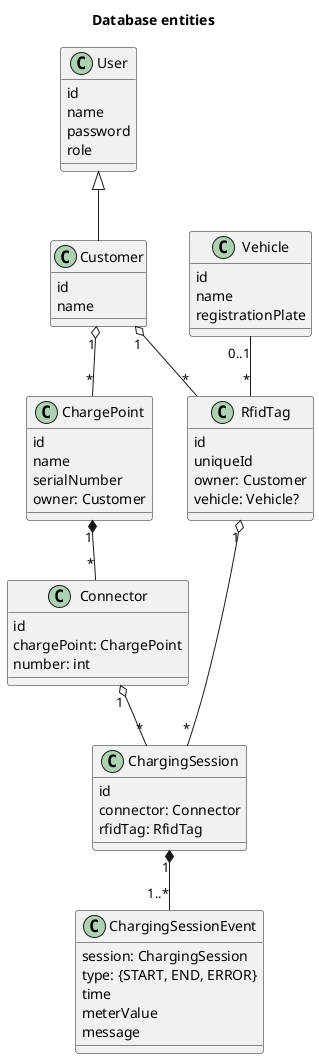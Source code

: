 @startuml

title Database entities

class User {
    id
    name
    password
    role
}

class Customer {
    id
    name
}

User <|-- Customer

class ChargePoint {
    id
    name
    serialNumber
    owner: Customer
}

Customer "1" o-- "*" ChargePoint

class Connector {
    id
    chargePoint: ChargePoint
    number: int
}

ChargePoint "1" *-- "*" Connector

class RfidTag {
    id
    uniqueId
    owner: Customer
    vehicle: Vehicle?
}

Customer "1" o-- "*" RfidTag

class Vehicle {
    id
    name
    registrationPlate
}

Vehicle "0..1" -- "*" RfidTag

class ChargingSession {
    id
    connector: Connector
    rfidTag: RfidTag
}

Connector "1" o-- "*" ChargingSession
RfidTag "1" o-- "*" ChargingSession

class ChargingSessionEvent {
    session: ChargingSession
    type: {START, END, ERROR}
    time
    meterValue
    message
}

ChargingSession "1" *-- "1..*" ChargingSessionEvent

@enduml
